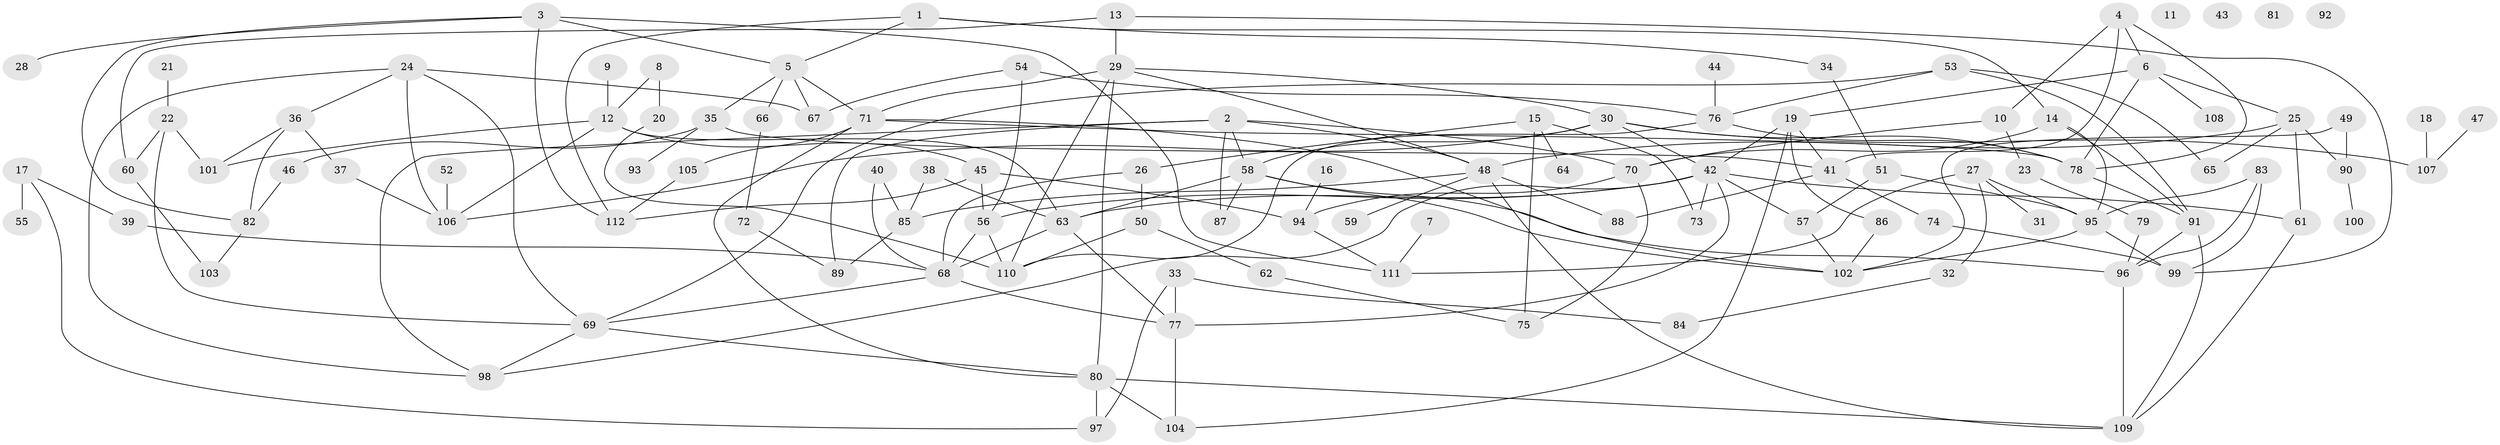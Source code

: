 // Generated by graph-tools (version 1.1) at 2025/25/03/09/25 03:25:20]
// undirected, 112 vertices, 184 edges
graph export_dot {
graph [start="1"]
  node [color=gray90,style=filled];
  1;
  2;
  3;
  4;
  5;
  6;
  7;
  8;
  9;
  10;
  11;
  12;
  13;
  14;
  15;
  16;
  17;
  18;
  19;
  20;
  21;
  22;
  23;
  24;
  25;
  26;
  27;
  28;
  29;
  30;
  31;
  32;
  33;
  34;
  35;
  36;
  37;
  38;
  39;
  40;
  41;
  42;
  43;
  44;
  45;
  46;
  47;
  48;
  49;
  50;
  51;
  52;
  53;
  54;
  55;
  56;
  57;
  58;
  59;
  60;
  61;
  62;
  63;
  64;
  65;
  66;
  67;
  68;
  69;
  70;
  71;
  72;
  73;
  74;
  75;
  76;
  77;
  78;
  79;
  80;
  81;
  82;
  83;
  84;
  85;
  86;
  87;
  88;
  89;
  90;
  91;
  92;
  93;
  94;
  95;
  96;
  97;
  98;
  99;
  100;
  101;
  102;
  103;
  104;
  105;
  106;
  107;
  108;
  109;
  110;
  111;
  112;
  1 -- 5;
  1 -- 14;
  1 -- 34;
  1 -- 112;
  2 -- 48;
  2 -- 58;
  2 -- 70;
  2 -- 87;
  2 -- 89;
  2 -- 98;
  3 -- 5;
  3 -- 28;
  3 -- 82;
  3 -- 111;
  3 -- 112;
  4 -- 6;
  4 -- 10;
  4 -- 41;
  4 -- 78;
  5 -- 35;
  5 -- 66;
  5 -- 67;
  5 -- 71;
  6 -- 19;
  6 -- 25;
  6 -- 78;
  6 -- 108;
  7 -- 111;
  8 -- 12;
  8 -- 20;
  9 -- 12;
  10 -- 23;
  10 -- 70;
  12 -- 45;
  12 -- 63;
  12 -- 101;
  12 -- 106;
  13 -- 29;
  13 -- 60;
  13 -- 99;
  14 -- 70;
  14 -- 91;
  14 -- 95;
  15 -- 26;
  15 -- 64;
  15 -- 73;
  15 -- 75;
  16 -- 94;
  17 -- 39;
  17 -- 55;
  17 -- 97;
  18 -- 107;
  19 -- 41;
  19 -- 42;
  19 -- 86;
  19 -- 104;
  20 -- 110;
  21 -- 22;
  22 -- 60;
  22 -- 69;
  22 -- 101;
  23 -- 79;
  24 -- 36;
  24 -- 67;
  24 -- 69;
  24 -- 98;
  24 -- 106;
  25 -- 48;
  25 -- 61;
  25 -- 65;
  25 -- 90;
  26 -- 50;
  26 -- 68;
  27 -- 31;
  27 -- 32;
  27 -- 95;
  27 -- 111;
  29 -- 30;
  29 -- 48;
  29 -- 71;
  29 -- 80;
  29 -- 110;
  30 -- 42;
  30 -- 58;
  30 -- 78;
  30 -- 106;
  30 -- 107;
  32 -- 84;
  33 -- 77;
  33 -- 84;
  33 -- 97;
  34 -- 51;
  35 -- 41;
  35 -- 46;
  35 -- 93;
  36 -- 37;
  36 -- 82;
  36 -- 101;
  37 -- 106;
  38 -- 63;
  38 -- 85;
  39 -- 68;
  40 -- 68;
  40 -- 85;
  41 -- 74;
  41 -- 88;
  42 -- 56;
  42 -- 57;
  42 -- 61;
  42 -- 63;
  42 -- 73;
  42 -- 77;
  42 -- 98;
  44 -- 76;
  45 -- 56;
  45 -- 94;
  45 -- 112;
  46 -- 82;
  47 -- 107;
  48 -- 59;
  48 -- 85;
  48 -- 88;
  48 -- 109;
  49 -- 90;
  49 -- 102;
  50 -- 62;
  50 -- 110;
  51 -- 57;
  51 -- 95;
  52 -- 106;
  53 -- 65;
  53 -- 69;
  53 -- 76;
  53 -- 91;
  54 -- 56;
  54 -- 67;
  54 -- 76;
  56 -- 68;
  56 -- 110;
  57 -- 102;
  58 -- 63;
  58 -- 87;
  58 -- 96;
  58 -- 102;
  60 -- 103;
  61 -- 109;
  62 -- 75;
  63 -- 68;
  63 -- 77;
  66 -- 72;
  68 -- 69;
  68 -- 77;
  69 -- 80;
  69 -- 98;
  70 -- 75;
  70 -- 94;
  71 -- 78;
  71 -- 80;
  71 -- 102;
  71 -- 105;
  72 -- 89;
  74 -- 99;
  76 -- 78;
  76 -- 110;
  77 -- 104;
  78 -- 91;
  79 -- 96;
  80 -- 97;
  80 -- 104;
  80 -- 109;
  82 -- 103;
  83 -- 95;
  83 -- 96;
  83 -- 99;
  85 -- 89;
  86 -- 102;
  90 -- 100;
  91 -- 96;
  91 -- 109;
  94 -- 111;
  95 -- 99;
  95 -- 102;
  96 -- 109;
  105 -- 112;
}
